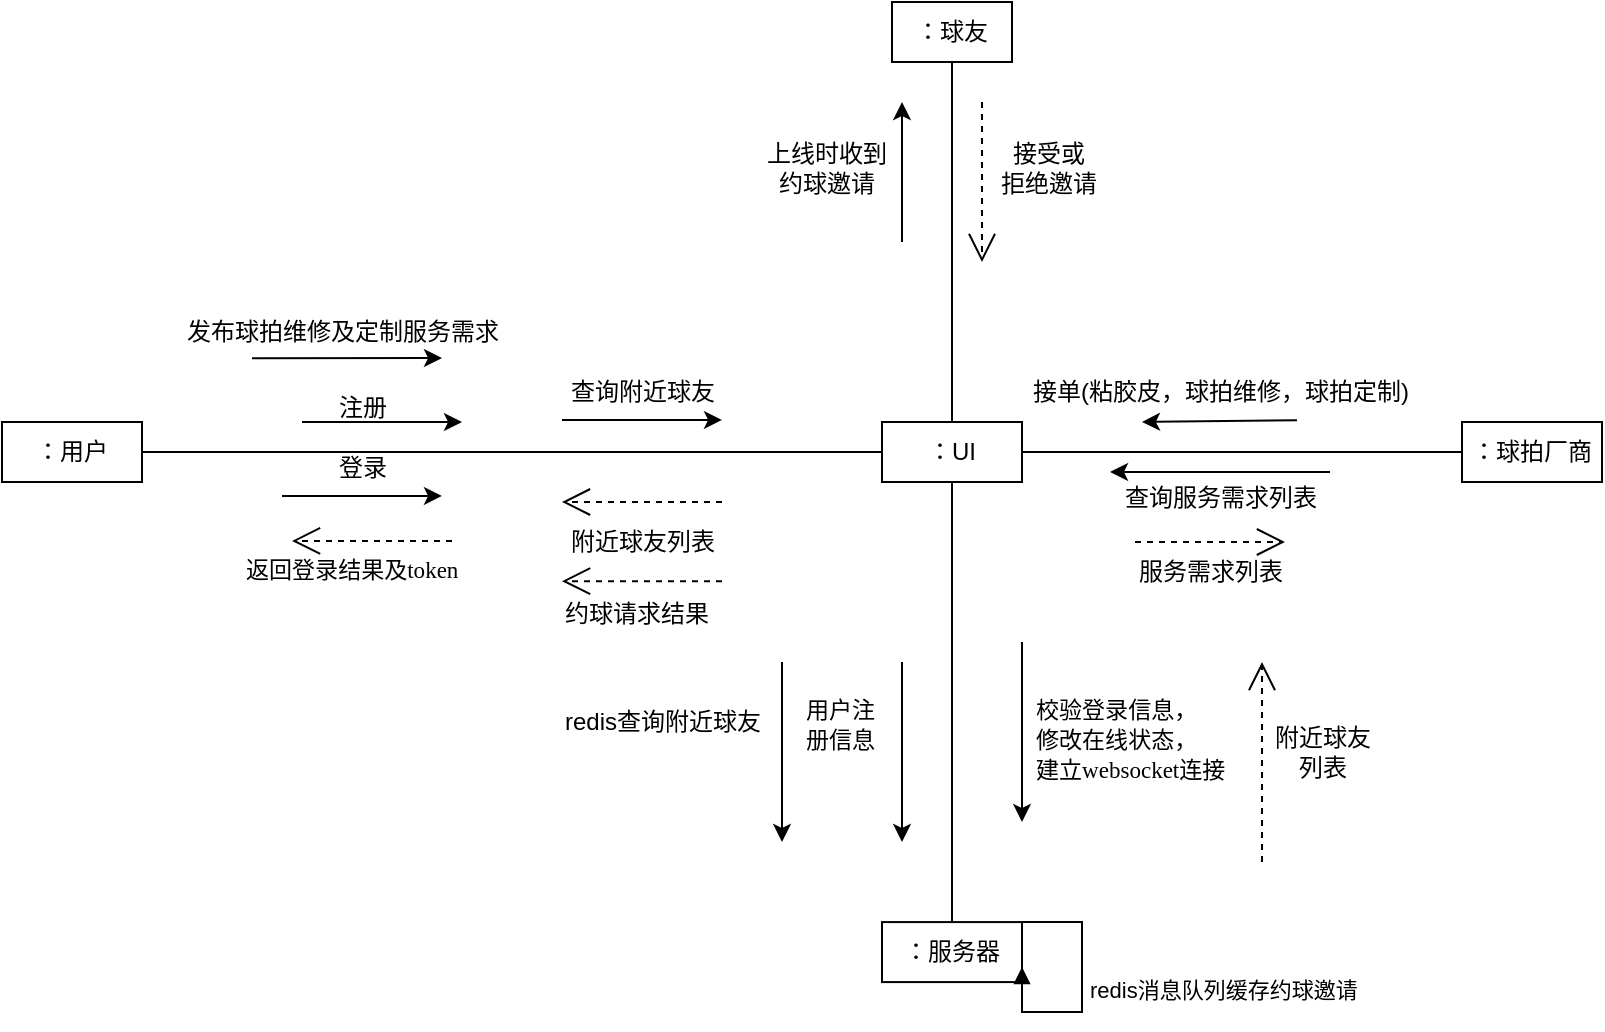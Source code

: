 <mxfile version="24.2.5" type="github">
  <diagram name="第 1 页" id="b7eeUQrJ6jahSCsW8798">
    <mxGraphModel dx="1088" dy="461" grid="1" gridSize="10" guides="1" tooltips="1" connect="1" arrows="1" fold="1" page="1" pageScale="1" pageWidth="850" pageHeight="1100" math="0" shadow="0">
      <root>
        <mxCell id="0" />
        <mxCell id="1" parent="0" />
        <mxCell id="YWEmdtPQ50aGRg39Ap58-1" value="：球友" style="rounded=0;whiteSpace=wrap;html=1;" vertex="1" parent="1">
          <mxGeometry x="465" y="45" width="60" height="30" as="geometry" />
        </mxCell>
        <mxCell id="YWEmdtPQ50aGRg39Ap58-2" value="：用户" style="rounded=0;whiteSpace=wrap;html=1;" vertex="1" parent="1">
          <mxGeometry x="20" y="255" width="70" height="30" as="geometry" />
        </mxCell>
        <mxCell id="YWEmdtPQ50aGRg39Ap58-3" value="：服务器" style="rounded=0;whiteSpace=wrap;html=1;" vertex="1" parent="1">
          <mxGeometry x="460" y="505.04" width="70" height="30" as="geometry" />
        </mxCell>
        <mxCell id="YWEmdtPQ50aGRg39Ap58-4" value="：UI" style="rounded=0;whiteSpace=wrap;html=1;" vertex="1" parent="1">
          <mxGeometry x="460" y="255" width="70" height="30" as="geometry" />
        </mxCell>
        <mxCell id="YWEmdtPQ50aGRg39Ap58-5" value="：球拍厂商" style="rounded=0;whiteSpace=wrap;html=1;" vertex="1" parent="1">
          <mxGeometry x="750" y="255" width="70" height="30" as="geometry" />
        </mxCell>
        <mxCell id="YWEmdtPQ50aGRg39Ap58-6" value="" style="endArrow=none;html=1;rounded=0;exitX=1;exitY=0.5;exitDx=0;exitDy=0;entryX=0;entryY=0.5;entryDx=0;entryDy=0;" edge="1" parent="1" source="YWEmdtPQ50aGRg39Ap58-4" target="YWEmdtPQ50aGRg39Ap58-5">
          <mxGeometry width="50" height="50" relative="1" as="geometry">
            <mxPoint x="580" y="315" as="sourcePoint" />
            <mxPoint x="630" y="265" as="targetPoint" />
          </mxGeometry>
        </mxCell>
        <mxCell id="YWEmdtPQ50aGRg39Ap58-7" value="" style="endArrow=none;html=1;rounded=0;entryX=0;entryY=0.5;entryDx=0;entryDy=0;exitX=1;exitY=0.5;exitDx=0;exitDy=0;" edge="1" parent="1" source="YWEmdtPQ50aGRg39Ap58-2" target="YWEmdtPQ50aGRg39Ap58-4">
          <mxGeometry width="50" height="50" relative="1" as="geometry">
            <mxPoint x="200" y="305" as="sourcePoint" />
            <mxPoint x="305" y="269.5" as="targetPoint" />
          </mxGeometry>
        </mxCell>
        <mxCell id="YWEmdtPQ50aGRg39Ap58-8" value="" style="endArrow=none;html=1;rounded=0;exitX=0.5;exitY=1;exitDx=0;exitDy=0;entryX=0.5;entryY=0;entryDx=0;entryDy=0;" edge="1" parent="1" source="YWEmdtPQ50aGRg39Ap58-1" target="YWEmdtPQ50aGRg39Ap58-4">
          <mxGeometry width="50" height="50" relative="1" as="geometry">
            <mxPoint x="545" y="290" as="sourcePoint" />
            <mxPoint x="680" y="290" as="targetPoint" />
          </mxGeometry>
        </mxCell>
        <mxCell id="YWEmdtPQ50aGRg39Ap58-9" value="" style="endArrow=none;html=1;rounded=0;exitX=0.5;exitY=1;exitDx=0;exitDy=0;entryX=0.5;entryY=0;entryDx=0;entryDy=0;" edge="1" parent="1" source="YWEmdtPQ50aGRg39Ap58-4" target="YWEmdtPQ50aGRg39Ap58-3">
          <mxGeometry width="50" height="50" relative="1" as="geometry">
            <mxPoint x="555" y="300" as="sourcePoint" />
            <mxPoint x="690" y="300" as="targetPoint" />
          </mxGeometry>
        </mxCell>
        <mxCell id="YWEmdtPQ50aGRg39Ap58-12" value="" style="endArrow=classic;html=1;rounded=0;" edge="1" parent="1">
          <mxGeometry width="50" height="50" relative="1" as="geometry">
            <mxPoint x="170" y="255" as="sourcePoint" />
            <mxPoint x="250" y="255" as="targetPoint" />
          </mxGeometry>
        </mxCell>
        <mxCell id="YWEmdtPQ50aGRg39Ap58-13" value="注册" style="text;html=1;align=center;verticalAlign=middle;resizable=0;points=[];autosize=1;strokeColor=none;fillColor=none;" vertex="1" parent="1">
          <mxGeometry x="175" y="233" width="50" height="30" as="geometry" />
        </mxCell>
        <mxCell id="YWEmdtPQ50aGRg39Ap58-14" value="" style="endArrow=classic;html=1;rounded=0;" edge="1" parent="1">
          <mxGeometry width="50" height="50" relative="1" as="geometry">
            <mxPoint x="160" y="291.95" as="sourcePoint" />
            <mxPoint x="240" y="291.95" as="targetPoint" />
          </mxGeometry>
        </mxCell>
        <mxCell id="YWEmdtPQ50aGRg39Ap58-15" value="登录" style="text;html=1;align=center;verticalAlign=middle;resizable=0;points=[];autosize=1;strokeColor=none;fillColor=none;" vertex="1" parent="1">
          <mxGeometry x="175" y="263" width="50" height="30" as="geometry" />
        </mxCell>
        <mxCell id="YWEmdtPQ50aGRg39Ap58-16" value="" style="endArrow=classic;html=1;rounded=0;" edge="1" parent="1">
          <mxGeometry width="50" height="50" relative="1" as="geometry">
            <mxPoint x="470" y="375" as="sourcePoint" />
            <mxPoint x="470" y="465" as="targetPoint" />
          </mxGeometry>
        </mxCell>
        <mxCell id="YWEmdtPQ50aGRg39Ap58-17" value="&lt;font face=&quot;MicrosoftYaHei&quot;&gt;&lt;span style=&quot;font-size: 11.52px;&quot;&gt;用户注册信息&lt;/span&gt;&lt;/font&gt;" style="text;whiteSpace=wrap;html=1;" vertex="1" parent="1">
          <mxGeometry x="420" y="385" width="40" height="40" as="geometry" />
        </mxCell>
        <mxCell id="YWEmdtPQ50aGRg39Ap58-18" value="" style="endArrow=classic;html=1;rounded=0;" edge="1" parent="1">
          <mxGeometry width="50" height="50" relative="1" as="geometry">
            <mxPoint x="530" y="365" as="sourcePoint" />
            <mxPoint x="530" y="455" as="targetPoint" />
          </mxGeometry>
        </mxCell>
        <mxCell id="YWEmdtPQ50aGRg39Ap58-19" value="&lt;span style=&quot;color:rgb(0,0,0);font-family:MicrosoftYaHei;font-size:8.64pt;font-weight:normal;&quot;&gt;校验登录信息，&lt;/span&gt;&lt;div&gt;&lt;span style=&quot;color:rgb(0,0,0);font-family:MicrosoftYaHei;font-size:8.64pt;font-weight:normal;&quot;&gt;修改在线状态，&lt;/span&gt;&lt;span style=&quot;font-family: MicrosoftYaHei; font-size: 8.64pt;&quot;&gt;&lt;br&gt;建立&lt;/span&gt;&lt;span style=&quot;font-family: ArialMT; font-size: 8.64pt;&quot;&gt;websocket&lt;/span&gt;&lt;span style=&quot;font-family: MicrosoftYaHei; font-size: 8.64pt;&quot;&gt;连接&lt;/span&gt;&lt;/div&gt;" style="text;whiteSpace=wrap;html=1;" vertex="1" parent="1">
          <mxGeometry x="535" y="385" width="110" height="60" as="geometry" />
        </mxCell>
        <mxCell id="YWEmdtPQ50aGRg39Ap58-22" value="&lt;span style=&quot;color:rgb(0,0,0);font-family:MicrosoftYaHei;font-size:8.64pt;font-weight:normal;&quot;&gt;返回登录结果及&lt;/span&gt;&lt;span style=&quot;color:rgb(0,0,0);font-family:ArialMT;font-size:8.64pt;font-weight:normal;&quot;&gt;token&lt;/span&gt;" style="text;whiteSpace=wrap;html=1;" vertex="1" parent="1">
          <mxGeometry x="140" y="315" width="150" height="40" as="geometry" />
        </mxCell>
        <mxCell id="YWEmdtPQ50aGRg39Ap58-23" value="" style="endArrow=open;endSize=12;dashed=1;html=1;rounded=0;" edge="1" parent="1">
          <mxGeometry width="160" relative="1" as="geometry">
            <mxPoint x="245" y="314.47" as="sourcePoint" />
            <mxPoint x="165" y="314.47" as="targetPoint" />
          </mxGeometry>
        </mxCell>
        <mxCell id="YWEmdtPQ50aGRg39Ap58-25" value="发布球拍维修及定制服务需求" style="text;html=1;align=center;verticalAlign=middle;resizable=0;points=[];autosize=1;strokeColor=none;fillColor=none;" vertex="1" parent="1">
          <mxGeometry x="100" y="195" width="180" height="30" as="geometry" />
        </mxCell>
        <mxCell id="YWEmdtPQ50aGRg39Ap58-26" value="" style="endArrow=classic;html=1;rounded=0;" edge="1" parent="1">
          <mxGeometry width="50" height="50" relative="1" as="geometry">
            <mxPoint x="145" y="223.17" as="sourcePoint" />
            <mxPoint x="240" y="223" as="targetPoint" />
          </mxGeometry>
        </mxCell>
        <mxCell id="YWEmdtPQ50aGRg39Ap58-28" value="" style="endArrow=classic;html=1;rounded=0;entryX=0.75;entryY=0;entryDx=0;entryDy=0;" edge="1" parent="1">
          <mxGeometry width="50" height="50" relative="1" as="geometry">
            <mxPoint x="667.5" y="254.13" as="sourcePoint" />
            <mxPoint x="590" y="255" as="targetPoint" />
          </mxGeometry>
        </mxCell>
        <mxCell id="YWEmdtPQ50aGRg39Ap58-29" value="接单(粘胶皮，球拍维修，球拍定制)" style="text;html=1;align=center;verticalAlign=middle;resizable=0;points=[];autosize=1;strokeColor=none;fillColor=none;" vertex="1" parent="1">
          <mxGeometry x="524" y="225" width="210" height="30" as="geometry" />
        </mxCell>
        <mxCell id="YWEmdtPQ50aGRg39Ap58-30" value="" style="endArrow=classic;html=1;rounded=0;" edge="1" parent="1">
          <mxGeometry width="50" height="50" relative="1" as="geometry">
            <mxPoint x="410" y="375" as="sourcePoint" />
            <mxPoint x="410" y="465" as="targetPoint" />
          </mxGeometry>
        </mxCell>
        <mxCell id="YWEmdtPQ50aGRg39Ap58-31" value="查询附近球友" style="text;html=1;align=center;verticalAlign=middle;resizable=0;points=[];autosize=1;strokeColor=none;fillColor=none;" vertex="1" parent="1">
          <mxGeometry x="290" y="225" width="100" height="30" as="geometry" />
        </mxCell>
        <mxCell id="YWEmdtPQ50aGRg39Ap58-32" value="" style="endArrow=classic;html=1;rounded=0;" edge="1" parent="1">
          <mxGeometry width="50" height="50" relative="1" as="geometry">
            <mxPoint x="300" y="253.95" as="sourcePoint" />
            <mxPoint x="380" y="253.95" as="targetPoint" />
          </mxGeometry>
        </mxCell>
        <mxCell id="YWEmdtPQ50aGRg39Ap58-33" value="redis查询附近球友" style="text;html=1;align=center;verticalAlign=middle;resizable=0;points=[];autosize=1;strokeColor=none;fillColor=none;" vertex="1" parent="1">
          <mxGeometry x="290" y="390" width="120" height="30" as="geometry" />
        </mxCell>
        <mxCell id="YWEmdtPQ50aGRg39Ap58-36" value="redis消息队列缓存约球邀请" style="html=1;align=left;spacingLeft=2;endArrow=block;rounded=0;edgeStyle=orthogonalEdgeStyle;curved=0;rounded=0;exitX=1;exitY=0;exitDx=0;exitDy=0;entryX=1;entryY=0.75;entryDx=0;entryDy=0;" edge="1" target="YWEmdtPQ50aGRg39Ap58-3" parent="1" source="YWEmdtPQ50aGRg39Ap58-3">
          <mxGeometry relative="1" as="geometry">
            <mxPoint x="530" y="520.04" as="sourcePoint" />
            <Array as="points">
              <mxPoint x="560" y="505.04" />
              <mxPoint x="560" y="550.04" />
              <mxPoint x="530" y="550.04" />
            </Array>
            <mxPoint x="535" y="550.04" as="targetPoint" />
          </mxGeometry>
        </mxCell>
        <mxCell id="YWEmdtPQ50aGRg39Ap58-37" value="" style="endArrow=open;endSize=12;dashed=1;html=1;rounded=0;" edge="1" parent="1">
          <mxGeometry width="160" relative="1" as="geometry">
            <mxPoint x="380" y="295" as="sourcePoint" />
            <mxPoint x="300" y="295" as="targetPoint" />
          </mxGeometry>
        </mxCell>
        <mxCell id="YWEmdtPQ50aGRg39Ap58-38" value="附近球友列表" style="text;html=1;align=center;verticalAlign=middle;resizable=0;points=[];autosize=1;strokeColor=none;fillColor=none;" vertex="1" parent="1">
          <mxGeometry x="290" y="300" width="100" height="30" as="geometry" />
        </mxCell>
        <mxCell id="YWEmdtPQ50aGRg39Ap58-39" value="" style="endArrow=classic;html=1;rounded=0;" edge="1" parent="1">
          <mxGeometry width="50" height="50" relative="1" as="geometry">
            <mxPoint x="684" y="280" as="sourcePoint" />
            <mxPoint x="574" y="280" as="targetPoint" />
          </mxGeometry>
        </mxCell>
        <mxCell id="YWEmdtPQ50aGRg39Ap58-40" value="查询服务需求列表" style="text;html=1;align=center;verticalAlign=middle;resizable=0;points=[];autosize=1;strokeColor=none;fillColor=none;" vertex="1" parent="1">
          <mxGeometry x="569" y="278" width="120" height="30" as="geometry" />
        </mxCell>
        <mxCell id="YWEmdtPQ50aGRg39Ap58-42" value="" style="endArrow=open;endSize=12;dashed=1;html=1;rounded=0;" edge="1" parent="1">
          <mxGeometry width="160" relative="1" as="geometry">
            <mxPoint x="586.5" y="315" as="sourcePoint" />
            <mxPoint x="661.5" y="315" as="targetPoint" />
          </mxGeometry>
        </mxCell>
        <mxCell id="YWEmdtPQ50aGRg39Ap58-43" value="服务需求列表" style="text;html=1;align=center;verticalAlign=middle;resizable=0;points=[];autosize=1;strokeColor=none;fillColor=none;" vertex="1" parent="1">
          <mxGeometry x="574" y="315" width="100" height="30" as="geometry" />
        </mxCell>
        <mxCell id="YWEmdtPQ50aGRg39Ap58-44" value="" style="endArrow=classic;html=1;rounded=0;" edge="1" parent="1">
          <mxGeometry width="50" height="50" relative="1" as="geometry">
            <mxPoint x="470" y="165" as="sourcePoint" />
            <mxPoint x="470" y="95" as="targetPoint" />
          </mxGeometry>
        </mxCell>
        <mxCell id="YWEmdtPQ50aGRg39Ap58-45" value="上线时收到&lt;div&gt;约球邀请&lt;/div&gt;" style="text;html=1;align=center;verticalAlign=middle;resizable=0;points=[];autosize=1;strokeColor=none;fillColor=none;" vertex="1" parent="1">
          <mxGeometry x="392" y="108" width="80" height="40" as="geometry" />
        </mxCell>
        <mxCell id="YWEmdtPQ50aGRg39Ap58-47" value="" style="endArrow=open;endSize=12;dashed=1;html=1;rounded=0;" edge="1" parent="1">
          <mxGeometry width="160" relative="1" as="geometry">
            <mxPoint x="510" y="95" as="sourcePoint" />
            <mxPoint x="510" y="175" as="targetPoint" />
          </mxGeometry>
        </mxCell>
        <mxCell id="YWEmdtPQ50aGRg39Ap58-48" value="接受或&lt;div&gt;拒绝邀请&lt;/div&gt;" style="text;html=1;align=center;verticalAlign=middle;resizable=0;points=[];autosize=1;strokeColor=none;fillColor=none;" vertex="1" parent="1">
          <mxGeometry x="508" y="108" width="70" height="40" as="geometry" />
        </mxCell>
        <mxCell id="YWEmdtPQ50aGRg39Ap58-49" value="" style="endArrow=open;endSize=12;dashed=1;html=1;rounded=0;" edge="1" parent="1">
          <mxGeometry width="160" relative="1" as="geometry">
            <mxPoint x="380" y="334.57" as="sourcePoint" />
            <mxPoint x="300" y="334.57" as="targetPoint" />
          </mxGeometry>
        </mxCell>
        <mxCell id="YWEmdtPQ50aGRg39Ap58-50" value="约球请求结果" style="text;html=1;align=center;verticalAlign=middle;resizable=0;points=[];autosize=1;strokeColor=none;fillColor=none;" vertex="1" parent="1">
          <mxGeometry x="287" y="336" width="100" height="30" as="geometry" />
        </mxCell>
        <mxCell id="YWEmdtPQ50aGRg39Ap58-51" value="" style="endArrow=open;endSize=12;dashed=1;html=1;rounded=0;" edge="1" parent="1">
          <mxGeometry width="160" relative="1" as="geometry">
            <mxPoint x="650" y="475" as="sourcePoint" />
            <mxPoint x="650" y="375" as="targetPoint" />
          </mxGeometry>
        </mxCell>
        <mxCell id="YWEmdtPQ50aGRg39Ap58-52" value="附近球友&lt;div&gt;列表&lt;/div&gt;" style="text;html=1;align=center;verticalAlign=middle;resizable=0;points=[];autosize=1;strokeColor=none;fillColor=none;" vertex="1" parent="1">
          <mxGeometry x="645" y="400" width="70" height="40" as="geometry" />
        </mxCell>
      </root>
    </mxGraphModel>
  </diagram>
</mxfile>
